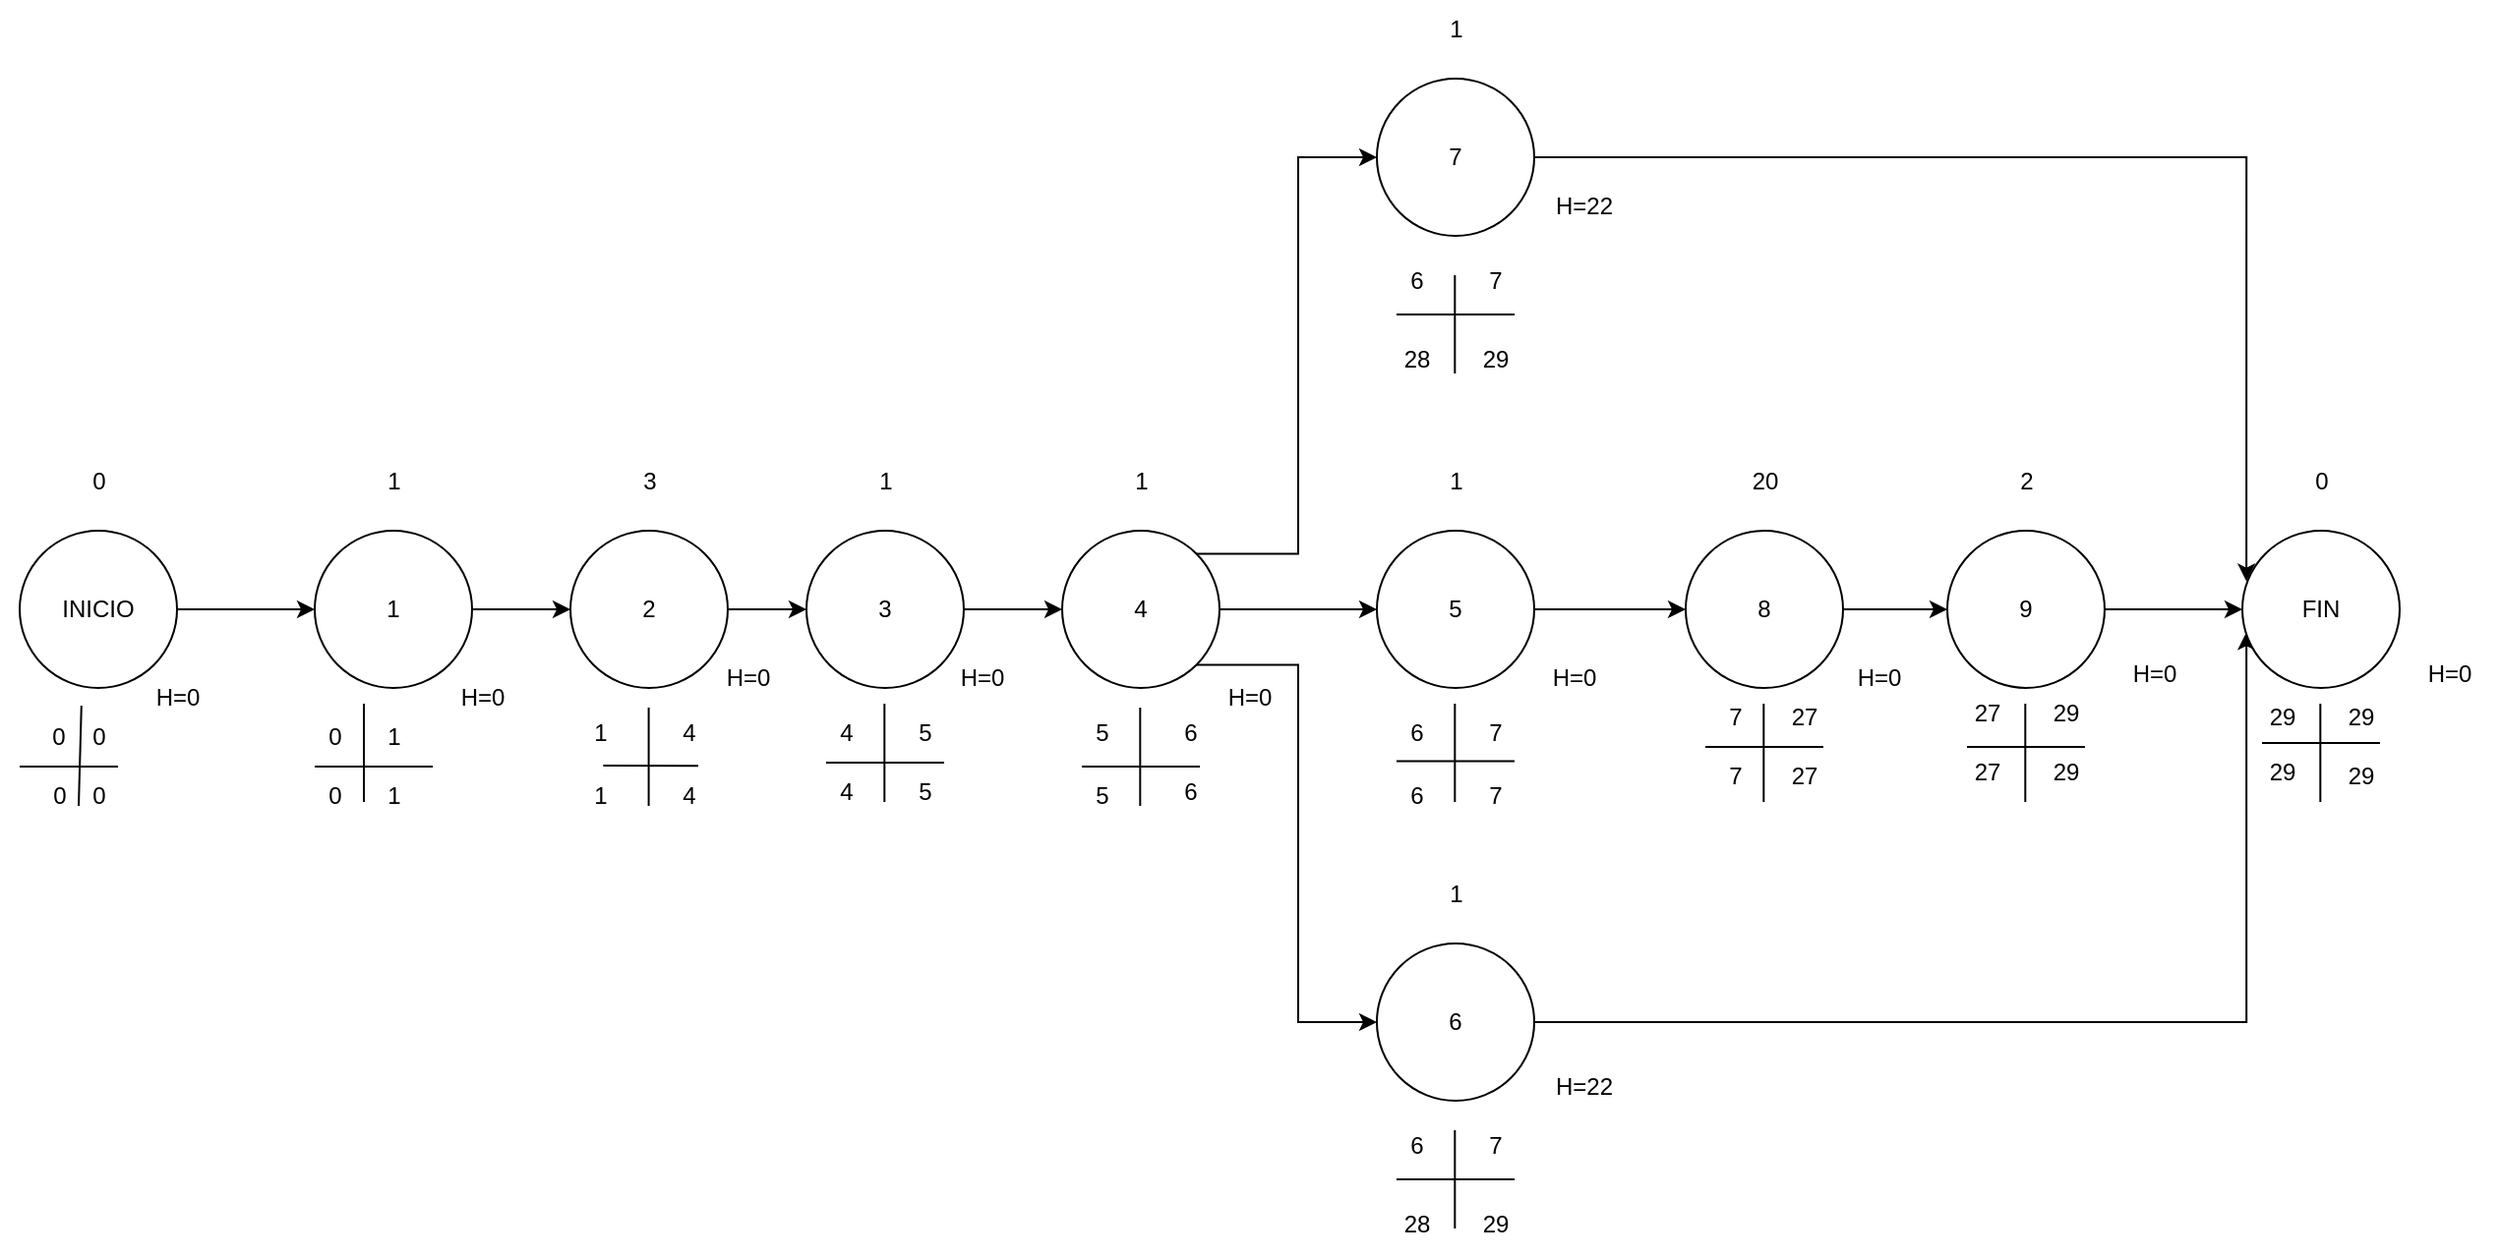 <mxfile version="21.2.1" type="device">
  <diagram name="Página-1" id="-arWTLmtHFH0gpfq8qig">
    <mxGraphModel dx="1691" dy="516" grid="1" gridSize="10" guides="1" tooltips="1" connect="1" arrows="1" fold="1" page="1" pageScale="1" pageWidth="827" pageHeight="1169" math="0" shadow="0">
      <root>
        <mxCell id="0" />
        <mxCell id="1" parent="0" />
        <mxCell id="iDKNDcv8hJbLNrwNT0TB-20" style="edgeStyle=orthogonalEdgeStyle;rounded=0;orthogonalLoop=1;jettySize=auto;html=1;exitX=1;exitY=0.5;exitDx=0;exitDy=0;entryX=0;entryY=0.5;entryDx=0;entryDy=0;" parent="1" source="iDKNDcv8hJbLNrwNT0TB-1" target="iDKNDcv8hJbLNrwNT0TB-6" edge="1">
          <mxGeometry relative="1" as="geometry" />
        </mxCell>
        <mxCell id="iDKNDcv8hJbLNrwNT0TB-1" value="2" style="ellipse;whiteSpace=wrap;html=1;aspect=fixed;" parent="1" vertex="1">
          <mxGeometry x="180" y="280" width="80" height="80" as="geometry" />
        </mxCell>
        <mxCell id="iDKNDcv8hJbLNrwNT0TB-22" style="edgeStyle=orthogonalEdgeStyle;rounded=0;orthogonalLoop=1;jettySize=auto;html=1;exitX=1;exitY=0.5;exitDx=0;exitDy=0;entryX=0;entryY=0.5;entryDx=0;entryDy=0;" parent="1" source="iDKNDcv8hJbLNrwNT0TB-2" target="iDKNDcv8hJbLNrwNT0TB-4" edge="1">
          <mxGeometry relative="1" as="geometry" />
        </mxCell>
        <mxCell id="iDKNDcv8hJbLNrwNT0TB-23" style="edgeStyle=orthogonalEdgeStyle;rounded=0;orthogonalLoop=1;jettySize=auto;html=1;exitX=1;exitY=0;exitDx=0;exitDy=0;entryX=0;entryY=0.5;entryDx=0;entryDy=0;" parent="1" source="iDKNDcv8hJbLNrwNT0TB-2" target="iDKNDcv8hJbLNrwNT0TB-11" edge="1">
          <mxGeometry relative="1" as="geometry" />
        </mxCell>
        <mxCell id="iDKNDcv8hJbLNrwNT0TB-24" style="edgeStyle=orthogonalEdgeStyle;rounded=0;orthogonalLoop=1;jettySize=auto;html=1;exitX=1;exitY=1;exitDx=0;exitDy=0;entryX=0;entryY=0.5;entryDx=0;entryDy=0;" parent="1" source="iDKNDcv8hJbLNrwNT0TB-2" target="iDKNDcv8hJbLNrwNT0TB-3" edge="1">
          <mxGeometry relative="1" as="geometry" />
        </mxCell>
        <mxCell id="iDKNDcv8hJbLNrwNT0TB-2" value="4" style="ellipse;whiteSpace=wrap;html=1;aspect=fixed;" parent="1" vertex="1">
          <mxGeometry x="430" y="280" width="80" height="80" as="geometry" />
        </mxCell>
        <mxCell id="iDKNDcv8hJbLNrwNT0TB-97" style="edgeStyle=orthogonalEdgeStyle;rounded=0;orthogonalLoop=1;jettySize=auto;html=1;entryX=0.026;entryY=0.646;entryDx=0;entryDy=0;entryPerimeter=0;" parent="1" source="iDKNDcv8hJbLNrwNT0TB-3" target="iDKNDcv8hJbLNrwNT0TB-8" edge="1">
          <mxGeometry relative="1" as="geometry" />
        </mxCell>
        <mxCell id="iDKNDcv8hJbLNrwNT0TB-3" value="6" style="ellipse;whiteSpace=wrap;html=1;aspect=fixed;" parent="1" vertex="1">
          <mxGeometry x="590" y="490" width="80" height="80" as="geometry" />
        </mxCell>
        <mxCell id="iDKNDcv8hJbLNrwNT0TB-25" style="edgeStyle=orthogonalEdgeStyle;rounded=0;orthogonalLoop=1;jettySize=auto;html=1;exitX=1;exitY=0.5;exitDx=0;exitDy=0;entryX=0;entryY=0.5;entryDx=0;entryDy=0;" parent="1" source="iDKNDcv8hJbLNrwNT0TB-4" target="iDKNDcv8hJbLNrwNT0TB-9" edge="1">
          <mxGeometry relative="1" as="geometry" />
        </mxCell>
        <mxCell id="iDKNDcv8hJbLNrwNT0TB-4" value="5" style="ellipse;whiteSpace=wrap;html=1;aspect=fixed;" parent="1" vertex="1">
          <mxGeometry x="590" y="280" width="80" height="80" as="geometry" />
        </mxCell>
        <mxCell id="iDKNDcv8hJbLNrwNT0TB-18" style="edgeStyle=orthogonalEdgeStyle;rounded=0;orthogonalLoop=1;jettySize=auto;html=1;exitX=1;exitY=0.5;exitDx=0;exitDy=0;entryX=0;entryY=0.5;entryDx=0;entryDy=0;" parent="1" source="iDKNDcv8hJbLNrwNT0TB-5" target="iDKNDcv8hJbLNrwNT0TB-7" edge="1">
          <mxGeometry relative="1" as="geometry" />
        </mxCell>
        <mxCell id="iDKNDcv8hJbLNrwNT0TB-5" value="INICIO" style="ellipse;whiteSpace=wrap;html=1;aspect=fixed;" parent="1" vertex="1">
          <mxGeometry x="-100" y="280" width="80" height="80" as="geometry" />
        </mxCell>
        <mxCell id="iDKNDcv8hJbLNrwNT0TB-21" style="edgeStyle=orthogonalEdgeStyle;rounded=0;orthogonalLoop=1;jettySize=auto;html=1;exitX=1;exitY=0.5;exitDx=0;exitDy=0;entryX=0;entryY=0.5;entryDx=0;entryDy=0;" parent="1" source="iDKNDcv8hJbLNrwNT0TB-6" target="iDKNDcv8hJbLNrwNT0TB-2" edge="1">
          <mxGeometry relative="1" as="geometry" />
        </mxCell>
        <mxCell id="iDKNDcv8hJbLNrwNT0TB-6" value="3" style="ellipse;whiteSpace=wrap;html=1;aspect=fixed;" parent="1" vertex="1">
          <mxGeometry x="300" y="280" width="80" height="80" as="geometry" />
        </mxCell>
        <mxCell id="iDKNDcv8hJbLNrwNT0TB-19" style="edgeStyle=orthogonalEdgeStyle;rounded=0;orthogonalLoop=1;jettySize=auto;html=1;exitX=1;exitY=0.5;exitDx=0;exitDy=0;entryX=0;entryY=0.5;entryDx=0;entryDy=0;" parent="1" source="iDKNDcv8hJbLNrwNT0TB-7" target="iDKNDcv8hJbLNrwNT0TB-1" edge="1">
          <mxGeometry relative="1" as="geometry" />
        </mxCell>
        <mxCell id="iDKNDcv8hJbLNrwNT0TB-7" value="1" style="ellipse;whiteSpace=wrap;html=1;aspect=fixed;" parent="1" vertex="1">
          <mxGeometry x="50" y="280" width="80" height="80" as="geometry" />
        </mxCell>
        <mxCell id="iDKNDcv8hJbLNrwNT0TB-8" value="FIN" style="ellipse;whiteSpace=wrap;html=1;aspect=fixed;" parent="1" vertex="1">
          <mxGeometry x="1030" y="280" width="80" height="80" as="geometry" />
        </mxCell>
        <mxCell id="iDKNDcv8hJbLNrwNT0TB-26" style="edgeStyle=orthogonalEdgeStyle;rounded=0;orthogonalLoop=1;jettySize=auto;html=1;exitX=1;exitY=0.5;exitDx=0;exitDy=0;entryX=0;entryY=0.5;entryDx=0;entryDy=0;" parent="1" source="iDKNDcv8hJbLNrwNT0TB-9" target="iDKNDcv8hJbLNrwNT0TB-10" edge="1">
          <mxGeometry relative="1" as="geometry" />
        </mxCell>
        <mxCell id="iDKNDcv8hJbLNrwNT0TB-9" value="8" style="ellipse;whiteSpace=wrap;html=1;aspect=fixed;" parent="1" vertex="1">
          <mxGeometry x="747" y="280" width="80" height="80" as="geometry" />
        </mxCell>
        <mxCell id="iDKNDcv8hJbLNrwNT0TB-27" style="edgeStyle=orthogonalEdgeStyle;rounded=0;orthogonalLoop=1;jettySize=auto;html=1;exitX=1;exitY=0.5;exitDx=0;exitDy=0;entryX=0;entryY=0.5;entryDx=0;entryDy=0;" parent="1" source="iDKNDcv8hJbLNrwNT0TB-10" target="iDKNDcv8hJbLNrwNT0TB-8" edge="1">
          <mxGeometry relative="1" as="geometry" />
        </mxCell>
        <mxCell id="iDKNDcv8hJbLNrwNT0TB-10" value="9" style="ellipse;whiteSpace=wrap;html=1;aspect=fixed;" parent="1" vertex="1">
          <mxGeometry x="880" y="280" width="80" height="80" as="geometry" />
        </mxCell>
        <mxCell id="iDKNDcv8hJbLNrwNT0TB-98" style="edgeStyle=orthogonalEdgeStyle;rounded=0;orthogonalLoop=1;jettySize=auto;html=1;entryX=0.026;entryY=0.322;entryDx=0;entryDy=0;entryPerimeter=0;" parent="1" source="iDKNDcv8hJbLNrwNT0TB-11" target="iDKNDcv8hJbLNrwNT0TB-8" edge="1">
          <mxGeometry relative="1" as="geometry" />
        </mxCell>
        <mxCell id="iDKNDcv8hJbLNrwNT0TB-11" value="7" style="ellipse;whiteSpace=wrap;html=1;aspect=fixed;" parent="1" vertex="1">
          <mxGeometry x="590" y="50" width="80" height="80" as="geometry" />
        </mxCell>
        <mxCell id="iDKNDcv8hJbLNrwNT0TB-28" value="0" style="text;html=1;strokeColor=none;fillColor=none;align=center;verticalAlign=middle;whiteSpace=wrap;rounded=0;" parent="1" vertex="1">
          <mxGeometry x="-110" y="370" width="60" height="30" as="geometry" />
        </mxCell>
        <mxCell id="iDKNDcv8hJbLNrwNT0TB-29" value="1" style="text;html=1;align=center;verticalAlign=middle;resizable=0;points=[];autosize=1;strokeColor=none;fillColor=none;" parent="1" vertex="1">
          <mxGeometry x="75" y="370" width="30" height="30" as="geometry" />
        </mxCell>
        <mxCell id="iDKNDcv8hJbLNrwNT0TB-30" value="3" style="text;html=1;align=center;verticalAlign=middle;resizable=0;points=[];autosize=1;strokeColor=none;fillColor=none;" parent="1" vertex="1">
          <mxGeometry x="205" y="240" width="30" height="30" as="geometry" />
        </mxCell>
        <mxCell id="iDKNDcv8hJbLNrwNT0TB-31" value="1" style="text;html=1;align=center;verticalAlign=middle;resizable=0;points=[];autosize=1;strokeColor=none;fillColor=none;" parent="1" vertex="1">
          <mxGeometry x="325" y="240" width="30" height="30" as="geometry" />
        </mxCell>
        <mxCell id="iDKNDcv8hJbLNrwNT0TB-32" value="1" style="text;html=1;align=center;verticalAlign=middle;resizable=0;points=[];autosize=1;strokeColor=none;fillColor=none;" parent="1" vertex="1">
          <mxGeometry x="455" y="240" width="30" height="30" as="geometry" />
        </mxCell>
        <mxCell id="iDKNDcv8hJbLNrwNT0TB-33" value="1" style="text;html=1;align=center;verticalAlign=middle;resizable=0;points=[];autosize=1;strokeColor=none;fillColor=none;" parent="1" vertex="1">
          <mxGeometry x="615" y="10" width="30" height="30" as="geometry" />
        </mxCell>
        <mxCell id="iDKNDcv8hJbLNrwNT0TB-34" value="1" style="text;html=1;align=center;verticalAlign=middle;resizable=0;points=[];autosize=1;strokeColor=none;fillColor=none;" parent="1" vertex="1">
          <mxGeometry x="615" y="240" width="30" height="30" as="geometry" />
        </mxCell>
        <mxCell id="iDKNDcv8hJbLNrwNT0TB-35" value="1" style="text;html=1;align=center;verticalAlign=middle;resizable=0;points=[];autosize=1;strokeColor=none;fillColor=none;" parent="1" vertex="1">
          <mxGeometry x="615" y="450" width="30" height="30" as="geometry" />
        </mxCell>
        <mxCell id="iDKNDcv8hJbLNrwNT0TB-36" value="20" style="text;html=1;align=center;verticalAlign=middle;resizable=0;points=[];autosize=1;strokeColor=none;fillColor=none;" parent="1" vertex="1">
          <mxGeometry x="767" y="240" width="40" height="30" as="geometry" />
        </mxCell>
        <mxCell id="iDKNDcv8hJbLNrwNT0TB-37" value="2" style="text;html=1;align=center;verticalAlign=middle;resizable=0;points=[];autosize=1;strokeColor=none;fillColor=none;" parent="1" vertex="1">
          <mxGeometry x="905" y="240" width="30" height="30" as="geometry" />
        </mxCell>
        <mxCell id="iDKNDcv8hJbLNrwNT0TB-38" value="0" style="text;html=1;align=center;verticalAlign=middle;resizable=0;points=[];autosize=1;strokeColor=none;fillColor=none;" parent="1" vertex="1">
          <mxGeometry x="1055" y="240" width="30" height="30" as="geometry" />
        </mxCell>
        <mxCell id="iDKNDcv8hJbLNrwNT0TB-39" value="" style="endArrow=none;html=1;rounded=0;entryX=0.69;entryY=-0.033;entryDx=0;entryDy=0;entryPerimeter=0;" parent="1" target="iDKNDcv8hJbLNrwNT0TB-28" edge="1">
          <mxGeometry width="50" height="50" relative="1" as="geometry">
            <mxPoint x="-70" y="420" as="sourcePoint" />
            <mxPoint x="-20" y="370" as="targetPoint" />
          </mxGeometry>
        </mxCell>
        <mxCell id="iDKNDcv8hJbLNrwNT0TB-40" value="" style="endArrow=none;html=1;rounded=0;" parent="1" edge="1">
          <mxGeometry width="50" height="50" relative="1" as="geometry">
            <mxPoint x="-100" y="400" as="sourcePoint" />
            <mxPoint x="-50" y="400" as="targetPoint" />
          </mxGeometry>
        </mxCell>
        <mxCell id="iDKNDcv8hJbLNrwNT0TB-41" value="0" style="text;html=1;align=center;verticalAlign=middle;resizable=0;points=[];autosize=1;strokeColor=none;fillColor=none;" parent="1" vertex="1">
          <mxGeometry x="-75" y="370" width="30" height="30" as="geometry" />
        </mxCell>
        <mxCell id="iDKNDcv8hJbLNrwNT0TB-42" value="0" style="text;html=1;align=center;verticalAlign=middle;resizable=0;points=[];autosize=1;strokeColor=none;fillColor=none;" parent="1" vertex="1">
          <mxGeometry x="-95" y="400" width="30" height="30" as="geometry" />
        </mxCell>
        <mxCell id="iDKNDcv8hJbLNrwNT0TB-43" value="0" style="text;html=1;align=center;verticalAlign=middle;resizable=0;points=[];autosize=1;strokeColor=none;fillColor=none;" parent="1" vertex="1">
          <mxGeometry x="-75" y="400" width="30" height="30" as="geometry" />
        </mxCell>
        <mxCell id="iDKNDcv8hJbLNrwNT0TB-44" value="" style="endArrow=none;html=1;rounded=0;" parent="1" edge="1">
          <mxGeometry width="50" height="50" relative="1" as="geometry">
            <mxPoint x="75" y="418" as="sourcePoint" />
            <mxPoint x="75" y="368" as="targetPoint" />
          </mxGeometry>
        </mxCell>
        <mxCell id="iDKNDcv8hJbLNrwNT0TB-45" value="" style="endArrow=none;html=1;rounded=0;" parent="1" edge="1">
          <mxGeometry width="50" height="50" relative="1" as="geometry">
            <mxPoint x="50" y="400" as="sourcePoint" />
            <mxPoint x="110" y="400" as="targetPoint" />
          </mxGeometry>
        </mxCell>
        <mxCell id="iDKNDcv8hJbLNrwNT0TB-46" value="0" style="text;html=1;align=center;verticalAlign=middle;resizable=0;points=[];autosize=1;strokeColor=none;fillColor=none;" parent="1" vertex="1">
          <mxGeometry x="45" y="370" width="30" height="30" as="geometry" />
        </mxCell>
        <mxCell id="iDKNDcv8hJbLNrwNT0TB-47" value="" style="endArrow=none;html=1;rounded=0;exitX=0.556;exitY=1.05;exitDx=0;exitDy=0;exitPerimeter=0;" parent="1" source="iDKNDcv8hJbLNrwNT0TB-49" edge="1">
          <mxGeometry width="50" height="50" relative="1" as="geometry">
            <mxPoint x="185" y="399.6" as="sourcePoint" />
            <mxPoint x="245" y="399.6" as="targetPoint" />
          </mxGeometry>
        </mxCell>
        <mxCell id="iDKNDcv8hJbLNrwNT0TB-48" value="" style="endArrow=none;html=1;rounded=0;" parent="1" edge="1">
          <mxGeometry width="50" height="50" relative="1" as="geometry">
            <mxPoint x="219.8" y="420" as="sourcePoint" />
            <mxPoint x="219.8" y="370" as="targetPoint" />
          </mxGeometry>
        </mxCell>
        <mxCell id="iDKNDcv8hJbLNrwNT0TB-49" value="1" style="text;html=1;align=center;verticalAlign=middle;resizable=0;points=[];autosize=1;strokeColor=none;fillColor=none;" parent="1" vertex="1">
          <mxGeometry x="180" y="368" width="30" height="30" as="geometry" />
        </mxCell>
        <mxCell id="iDKNDcv8hJbLNrwNT0TB-50" value="4" style="text;html=1;align=center;verticalAlign=middle;resizable=0;points=[];autosize=1;strokeColor=none;fillColor=none;" parent="1" vertex="1">
          <mxGeometry x="225" y="368" width="30" height="30" as="geometry" />
        </mxCell>
        <mxCell id="iDKNDcv8hJbLNrwNT0TB-51" value="" style="endArrow=none;html=1;rounded=0;" parent="1" edge="1">
          <mxGeometry width="50" height="50" relative="1" as="geometry">
            <mxPoint x="339.66" y="418" as="sourcePoint" />
            <mxPoint x="339.66" y="368" as="targetPoint" />
          </mxGeometry>
        </mxCell>
        <mxCell id="iDKNDcv8hJbLNrwNT0TB-52" value="" style="endArrow=none;html=1;rounded=0;" parent="1" edge="1">
          <mxGeometry width="50" height="50" relative="1" as="geometry">
            <mxPoint x="310" y="398" as="sourcePoint" />
            <mxPoint x="370" y="398" as="targetPoint" />
          </mxGeometry>
        </mxCell>
        <mxCell id="iDKNDcv8hJbLNrwNT0TB-53" value="4" style="text;html=1;align=center;verticalAlign=middle;resizable=0;points=[];autosize=1;strokeColor=none;fillColor=none;" parent="1" vertex="1">
          <mxGeometry x="305" y="368" width="30" height="30" as="geometry" />
        </mxCell>
        <mxCell id="iDKNDcv8hJbLNrwNT0TB-54" value="5" style="text;html=1;align=center;verticalAlign=middle;resizable=0;points=[];autosize=1;strokeColor=none;fillColor=none;" parent="1" vertex="1">
          <mxGeometry x="345" y="368" width="30" height="30" as="geometry" />
        </mxCell>
        <mxCell id="iDKNDcv8hJbLNrwNT0TB-55" value="" style="endArrow=none;html=1;rounded=0;" parent="1" edge="1">
          <mxGeometry width="50" height="50" relative="1" as="geometry">
            <mxPoint x="440" y="400" as="sourcePoint" />
            <mxPoint x="500" y="400" as="targetPoint" />
          </mxGeometry>
        </mxCell>
        <mxCell id="iDKNDcv8hJbLNrwNT0TB-57" value="" style="endArrow=none;html=1;rounded=0;" parent="1" edge="1">
          <mxGeometry width="50" height="50" relative="1" as="geometry">
            <mxPoint x="469.66" y="420" as="sourcePoint" />
            <mxPoint x="469.66" y="370" as="targetPoint" />
          </mxGeometry>
        </mxCell>
        <mxCell id="iDKNDcv8hJbLNrwNT0TB-58" value="5" style="text;html=1;align=center;verticalAlign=middle;resizable=0;points=[];autosize=1;strokeColor=none;fillColor=none;" parent="1" vertex="1">
          <mxGeometry x="435" y="368" width="30" height="30" as="geometry" />
        </mxCell>
        <mxCell id="iDKNDcv8hJbLNrwNT0TB-59" value="6" style="text;html=1;align=center;verticalAlign=middle;resizable=0;points=[];autosize=1;strokeColor=none;fillColor=none;" parent="1" vertex="1">
          <mxGeometry x="480" y="368" width="30" height="30" as="geometry" />
        </mxCell>
        <mxCell id="iDKNDcv8hJbLNrwNT0TB-60" value="" style="endArrow=none;html=1;rounded=0;" parent="1" edge="1">
          <mxGeometry width="50" height="50" relative="1" as="geometry">
            <mxPoint x="629.66" y="418" as="sourcePoint" />
            <mxPoint x="629.66" y="368" as="targetPoint" />
          </mxGeometry>
        </mxCell>
        <mxCell id="iDKNDcv8hJbLNrwNT0TB-61" value="" style="endArrow=none;html=1;rounded=0;" parent="1" edge="1">
          <mxGeometry width="50" height="50" relative="1" as="geometry">
            <mxPoint x="629.66" y="635" as="sourcePoint" />
            <mxPoint x="629.66" y="585" as="targetPoint" />
          </mxGeometry>
        </mxCell>
        <mxCell id="iDKNDcv8hJbLNrwNT0TB-62" value="" style="endArrow=none;html=1;rounded=0;" parent="1" edge="1">
          <mxGeometry width="50" height="50" relative="1" as="geometry">
            <mxPoint x="629.66" y="200" as="sourcePoint" />
            <mxPoint x="629.66" y="150" as="targetPoint" />
          </mxGeometry>
        </mxCell>
        <mxCell id="iDKNDcv8hJbLNrwNT0TB-63" value="" style="endArrow=none;html=1;rounded=0;" parent="1" edge="1">
          <mxGeometry width="50" height="50" relative="1" as="geometry">
            <mxPoint x="600" y="397.31" as="sourcePoint" />
            <mxPoint x="660" y="397.31" as="targetPoint" />
          </mxGeometry>
        </mxCell>
        <mxCell id="iDKNDcv8hJbLNrwNT0TB-64" value="" style="endArrow=none;html=1;rounded=0;" parent="1" edge="1">
          <mxGeometry width="50" height="50" relative="1" as="geometry">
            <mxPoint x="600" y="610" as="sourcePoint" />
            <mxPoint x="660" y="610" as="targetPoint" />
          </mxGeometry>
        </mxCell>
        <mxCell id="iDKNDcv8hJbLNrwNT0TB-65" value="" style="endArrow=none;html=1;rounded=0;" parent="1" edge="1">
          <mxGeometry width="50" height="50" relative="1" as="geometry">
            <mxPoint x="600" y="170" as="sourcePoint" />
            <mxPoint x="660" y="170" as="targetPoint" />
          </mxGeometry>
        </mxCell>
        <mxCell id="iDKNDcv8hJbLNrwNT0TB-66" value="6" style="text;html=1;align=center;verticalAlign=middle;resizable=0;points=[];autosize=1;strokeColor=none;fillColor=none;" parent="1" vertex="1">
          <mxGeometry x="595" y="138" width="30" height="30" as="geometry" />
        </mxCell>
        <mxCell id="iDKNDcv8hJbLNrwNT0TB-67" value="7" style="text;html=1;align=center;verticalAlign=middle;resizable=0;points=[];autosize=1;strokeColor=none;fillColor=none;" parent="1" vertex="1">
          <mxGeometry x="635" y="138" width="30" height="30" as="geometry" />
        </mxCell>
        <mxCell id="iDKNDcv8hJbLNrwNT0TB-68" value="6" style="text;html=1;align=center;verticalAlign=middle;resizable=0;points=[];autosize=1;strokeColor=none;fillColor=none;" parent="1" vertex="1">
          <mxGeometry x="595" y="368" width="30" height="30" as="geometry" />
        </mxCell>
        <mxCell id="iDKNDcv8hJbLNrwNT0TB-69" value="7" style="text;html=1;align=center;verticalAlign=middle;resizable=0;points=[];autosize=1;strokeColor=none;fillColor=none;" parent="1" vertex="1">
          <mxGeometry x="635" y="368" width="30" height="30" as="geometry" />
        </mxCell>
        <mxCell id="iDKNDcv8hJbLNrwNT0TB-70" value="6" style="text;html=1;align=center;verticalAlign=middle;resizable=0;points=[];autosize=1;strokeColor=none;fillColor=none;" parent="1" vertex="1">
          <mxGeometry x="595" y="578" width="30" height="30" as="geometry" />
        </mxCell>
        <mxCell id="iDKNDcv8hJbLNrwNT0TB-71" value="7" style="text;html=1;align=center;verticalAlign=middle;resizable=0;points=[];autosize=1;strokeColor=none;fillColor=none;" parent="1" vertex="1">
          <mxGeometry x="635" y="578" width="30" height="30" as="geometry" />
        </mxCell>
        <mxCell id="iDKNDcv8hJbLNrwNT0TB-72" value="" style="endArrow=none;html=1;rounded=0;" parent="1" edge="1">
          <mxGeometry width="50" height="50" relative="1" as="geometry">
            <mxPoint x="757" y="390" as="sourcePoint" />
            <mxPoint x="817" y="390" as="targetPoint" />
          </mxGeometry>
        </mxCell>
        <mxCell id="iDKNDcv8hJbLNrwNT0TB-73" value="" style="endArrow=none;html=1;rounded=0;" parent="1" edge="1">
          <mxGeometry width="50" height="50" relative="1" as="geometry">
            <mxPoint x="786.66" y="418" as="sourcePoint" />
            <mxPoint x="786.66" y="368" as="targetPoint" />
          </mxGeometry>
        </mxCell>
        <mxCell id="iDKNDcv8hJbLNrwNT0TB-74" value="7" style="text;html=1;align=center;verticalAlign=middle;resizable=0;points=[];autosize=1;strokeColor=none;fillColor=none;" parent="1" vertex="1">
          <mxGeometry x="757" y="360" width="30" height="30" as="geometry" />
        </mxCell>
        <mxCell id="iDKNDcv8hJbLNrwNT0TB-75" value="27" style="text;html=1;align=center;verticalAlign=middle;resizable=0;points=[];autosize=1;strokeColor=none;fillColor=none;" parent="1" vertex="1">
          <mxGeometry x="787" y="360" width="40" height="30" as="geometry" />
        </mxCell>
        <mxCell id="iDKNDcv8hJbLNrwNT0TB-76" value="" style="endArrow=none;html=1;rounded=0;" parent="1" edge="1">
          <mxGeometry width="50" height="50" relative="1" as="geometry">
            <mxPoint x="919.66" y="418" as="sourcePoint" />
            <mxPoint x="919.66" y="368" as="targetPoint" />
          </mxGeometry>
        </mxCell>
        <mxCell id="iDKNDcv8hJbLNrwNT0TB-77" value="" style="endArrow=none;html=1;rounded=0;" parent="1" edge="1">
          <mxGeometry width="50" height="50" relative="1" as="geometry">
            <mxPoint x="890" y="390" as="sourcePoint" />
            <mxPoint x="950" y="390" as="targetPoint" />
          </mxGeometry>
        </mxCell>
        <mxCell id="iDKNDcv8hJbLNrwNT0TB-78" value="27" style="text;html=1;align=center;verticalAlign=middle;resizable=0;points=[];autosize=1;strokeColor=none;fillColor=none;" parent="1" vertex="1">
          <mxGeometry x="880" y="358" width="40" height="30" as="geometry" />
        </mxCell>
        <mxCell id="iDKNDcv8hJbLNrwNT0TB-79" value="29" style="text;html=1;align=center;verticalAlign=middle;resizable=0;points=[];autosize=1;strokeColor=none;fillColor=none;" parent="1" vertex="1">
          <mxGeometry x="920" y="358" width="40" height="30" as="geometry" />
        </mxCell>
        <mxCell id="iDKNDcv8hJbLNrwNT0TB-80" value="" style="endArrow=none;html=1;rounded=0;" parent="1" edge="1">
          <mxGeometry width="50" height="50" relative="1" as="geometry">
            <mxPoint x="1040" y="388" as="sourcePoint" />
            <mxPoint x="1100" y="388" as="targetPoint" />
          </mxGeometry>
        </mxCell>
        <mxCell id="iDKNDcv8hJbLNrwNT0TB-81" value="" style="endArrow=none;html=1;rounded=0;" parent="1" edge="1">
          <mxGeometry width="50" height="50" relative="1" as="geometry">
            <mxPoint x="1069.66" y="418" as="sourcePoint" />
            <mxPoint x="1069.66" y="368" as="targetPoint" />
          </mxGeometry>
        </mxCell>
        <mxCell id="iDKNDcv8hJbLNrwNT0TB-82" value="29" style="text;html=1;align=center;verticalAlign=middle;resizable=0;points=[];autosize=1;strokeColor=none;fillColor=none;" parent="1" vertex="1">
          <mxGeometry x="1030" y="360" width="40" height="30" as="geometry" />
        </mxCell>
        <mxCell id="iDKNDcv8hJbLNrwNT0TB-83" value="29" style="text;html=1;align=center;verticalAlign=middle;resizable=0;points=[];autosize=1;strokeColor=none;fillColor=none;" parent="1" vertex="1">
          <mxGeometry x="1070" y="360" width="40" height="30" as="geometry" />
        </mxCell>
        <mxCell id="iDKNDcv8hJbLNrwNT0TB-84" value="29" style="text;html=1;align=center;verticalAlign=middle;resizable=0;points=[];autosize=1;strokeColor=none;fillColor=none;" parent="1" vertex="1">
          <mxGeometry x="1070" y="390" width="40" height="30" as="geometry" />
        </mxCell>
        <mxCell id="iDKNDcv8hJbLNrwNT0TB-85" value="29" style="text;html=1;align=center;verticalAlign=middle;resizable=0;points=[];autosize=1;strokeColor=none;fillColor=none;" parent="1" vertex="1">
          <mxGeometry x="1030" y="388" width="40" height="30" as="geometry" />
        </mxCell>
        <mxCell id="iDKNDcv8hJbLNrwNT0TB-86" value="1" style="text;html=1;align=center;verticalAlign=middle;resizable=0;points=[];autosize=1;strokeColor=none;fillColor=none;" parent="1" vertex="1">
          <mxGeometry x="75" y="240" width="30" height="30" as="geometry" />
        </mxCell>
        <mxCell id="iDKNDcv8hJbLNrwNT0TB-87" value="29" style="text;html=1;align=center;verticalAlign=middle;resizable=0;points=[];autosize=1;strokeColor=none;fillColor=none;" parent="1" vertex="1">
          <mxGeometry x="920" y="388" width="40" height="30" as="geometry" />
        </mxCell>
        <mxCell id="iDKNDcv8hJbLNrwNT0TB-88" value="27" style="text;html=1;align=center;verticalAlign=middle;resizable=0;points=[];autosize=1;strokeColor=none;fillColor=none;" parent="1" vertex="1">
          <mxGeometry x="880" y="388" width="40" height="30" as="geometry" />
        </mxCell>
        <mxCell id="iDKNDcv8hJbLNrwNT0TB-89" value="27" style="text;html=1;align=center;verticalAlign=middle;resizable=0;points=[];autosize=1;strokeColor=none;fillColor=none;" parent="1" vertex="1">
          <mxGeometry x="787" y="390" width="40" height="30" as="geometry" />
        </mxCell>
        <mxCell id="iDKNDcv8hJbLNrwNT0TB-90" value="7" style="text;html=1;align=center;verticalAlign=middle;resizable=0;points=[];autosize=1;strokeColor=none;fillColor=none;" parent="1" vertex="1">
          <mxGeometry x="757" y="390" width="30" height="30" as="geometry" />
        </mxCell>
        <mxCell id="iDKNDcv8hJbLNrwNT0TB-91" value="29" style="text;html=1;align=center;verticalAlign=middle;resizable=0;points=[];autosize=1;strokeColor=none;fillColor=none;" parent="1" vertex="1">
          <mxGeometry x="630" y="178" width="40" height="30" as="geometry" />
        </mxCell>
        <mxCell id="iDKNDcv8hJbLNrwNT0TB-92" value="7" style="text;html=1;align=center;verticalAlign=middle;resizable=0;points=[];autosize=1;strokeColor=none;fillColor=none;" parent="1" vertex="1">
          <mxGeometry x="635" y="400" width="30" height="30" as="geometry" />
        </mxCell>
        <mxCell id="iDKNDcv8hJbLNrwNT0TB-93" value="29" style="text;html=1;align=center;verticalAlign=middle;resizable=0;points=[];autosize=1;strokeColor=none;fillColor=none;" parent="1" vertex="1">
          <mxGeometry x="630" y="618" width="40" height="30" as="geometry" />
        </mxCell>
        <mxCell id="iDKNDcv8hJbLNrwNT0TB-94" value="28" style="text;html=1;align=center;verticalAlign=middle;resizable=0;points=[];autosize=1;strokeColor=none;fillColor=none;" parent="1" vertex="1">
          <mxGeometry x="590" y="618" width="40" height="30" as="geometry" />
        </mxCell>
        <mxCell id="iDKNDcv8hJbLNrwNT0TB-95" value="6" style="text;html=1;align=center;verticalAlign=middle;resizable=0;points=[];autosize=1;strokeColor=none;fillColor=none;" parent="1" vertex="1">
          <mxGeometry x="595" y="400" width="30" height="30" as="geometry" />
        </mxCell>
        <mxCell id="iDKNDcv8hJbLNrwNT0TB-96" value="28" style="text;html=1;align=center;verticalAlign=middle;resizable=0;points=[];autosize=1;strokeColor=none;fillColor=none;" parent="1" vertex="1">
          <mxGeometry x="590" y="178" width="40" height="30" as="geometry" />
        </mxCell>
        <mxCell id="iDKNDcv8hJbLNrwNT0TB-99" value="6" style="text;html=1;align=center;verticalAlign=middle;resizable=0;points=[];autosize=1;strokeColor=none;fillColor=none;" parent="1" vertex="1">
          <mxGeometry x="480" y="398" width="30" height="30" as="geometry" />
        </mxCell>
        <mxCell id="iDKNDcv8hJbLNrwNT0TB-100" value="5" style="text;html=1;align=center;verticalAlign=middle;resizable=0;points=[];autosize=1;strokeColor=none;fillColor=none;" parent="1" vertex="1">
          <mxGeometry x="435" y="400" width="30" height="30" as="geometry" />
        </mxCell>
        <mxCell id="iDKNDcv8hJbLNrwNT0TB-101" value="5" style="text;html=1;align=center;verticalAlign=middle;resizable=0;points=[];autosize=1;strokeColor=none;fillColor=none;" parent="1" vertex="1">
          <mxGeometry x="345" y="398" width="30" height="30" as="geometry" />
        </mxCell>
        <mxCell id="iDKNDcv8hJbLNrwNT0TB-102" value="4" style="text;html=1;align=center;verticalAlign=middle;resizable=0;points=[];autosize=1;strokeColor=none;fillColor=none;" parent="1" vertex="1">
          <mxGeometry x="305" y="398" width="30" height="30" as="geometry" />
        </mxCell>
        <mxCell id="iDKNDcv8hJbLNrwNT0TB-103" value="4" style="text;html=1;align=center;verticalAlign=middle;resizable=0;points=[];autosize=1;strokeColor=none;fillColor=none;" parent="1" vertex="1">
          <mxGeometry x="225" y="400" width="30" height="30" as="geometry" />
        </mxCell>
        <mxCell id="iDKNDcv8hJbLNrwNT0TB-106" value="1" style="text;html=1;align=center;verticalAlign=middle;resizable=0;points=[];autosize=1;strokeColor=none;fillColor=none;" parent="1" vertex="1">
          <mxGeometry x="180" y="400" width="30" height="30" as="geometry" />
        </mxCell>
        <mxCell id="iDKNDcv8hJbLNrwNT0TB-108" value="1" style="text;html=1;align=center;verticalAlign=middle;resizable=0;points=[];autosize=1;strokeColor=none;fillColor=none;" parent="1" vertex="1">
          <mxGeometry x="75" y="400" width="30" height="30" as="geometry" />
        </mxCell>
        <mxCell id="iDKNDcv8hJbLNrwNT0TB-111" value="0" style="text;html=1;align=center;verticalAlign=middle;resizable=0;points=[];autosize=1;strokeColor=none;fillColor=none;" parent="1" vertex="1">
          <mxGeometry x="45" y="400" width="30" height="30" as="geometry" />
        </mxCell>
        <mxCell id="iDKNDcv8hJbLNrwNT0TB-112" value="0" style="text;html=1;align=center;verticalAlign=middle;resizable=0;points=[];autosize=1;strokeColor=none;fillColor=none;" parent="1" vertex="1">
          <mxGeometry x="-75" y="240" width="30" height="30" as="geometry" />
        </mxCell>
        <mxCell id="iDKNDcv8hJbLNrwNT0TB-113" value="H=0" style="text;html=1;align=center;verticalAlign=middle;resizable=0;points=[];autosize=1;strokeColor=none;fillColor=none;" parent="1" vertex="1">
          <mxGeometry x="-45" y="350" width="50" height="30" as="geometry" />
        </mxCell>
        <mxCell id="iDKNDcv8hJbLNrwNT0TB-114" value="H=0" style="text;html=1;align=center;verticalAlign=middle;resizable=0;points=[];autosize=1;strokeColor=none;fillColor=none;" parent="1" vertex="1">
          <mxGeometry x="110" y="350" width="50" height="30" as="geometry" />
        </mxCell>
        <mxCell id="iDKNDcv8hJbLNrwNT0TB-115" value="H=0" style="text;html=1;align=center;verticalAlign=middle;resizable=0;points=[];autosize=1;strokeColor=none;fillColor=none;" parent="1" vertex="1">
          <mxGeometry x="245" y="340" width="50" height="30" as="geometry" />
        </mxCell>
        <mxCell id="iDKNDcv8hJbLNrwNT0TB-116" value="H=0" style="text;html=1;align=center;verticalAlign=middle;resizable=0;points=[];autosize=1;strokeColor=none;fillColor=none;" parent="1" vertex="1">
          <mxGeometry x="364" y="340" width="50" height="30" as="geometry" />
        </mxCell>
        <mxCell id="iDKNDcv8hJbLNrwNT0TB-117" value="H=0" style="text;html=1;align=center;verticalAlign=middle;resizable=0;points=[];autosize=1;strokeColor=none;fillColor=none;" parent="1" vertex="1">
          <mxGeometry x="500" y="350" width="50" height="30" as="geometry" />
        </mxCell>
        <mxCell id="iDKNDcv8hJbLNrwNT0TB-118" value="H=0" style="text;html=1;align=center;verticalAlign=middle;resizable=0;points=[];autosize=1;strokeColor=none;fillColor=none;" parent="1" vertex="1">
          <mxGeometry x="665" y="340" width="50" height="30" as="geometry" />
        </mxCell>
        <mxCell id="iDKNDcv8hJbLNrwNT0TB-119" value="H=0" style="text;html=1;align=center;verticalAlign=middle;resizable=0;points=[];autosize=1;strokeColor=none;fillColor=none;" parent="1" vertex="1">
          <mxGeometry x="820" y="340" width="50" height="30" as="geometry" />
        </mxCell>
        <mxCell id="iDKNDcv8hJbLNrwNT0TB-120" value="H=0" style="text;html=1;align=center;verticalAlign=middle;resizable=0;points=[];autosize=1;strokeColor=none;fillColor=none;" parent="1" vertex="1">
          <mxGeometry x="960" y="338" width="50" height="30" as="geometry" />
        </mxCell>
        <mxCell id="iDKNDcv8hJbLNrwNT0TB-121" value="H=0" style="text;html=1;align=center;verticalAlign=middle;resizable=0;points=[];autosize=1;strokeColor=none;fillColor=none;" parent="1" vertex="1">
          <mxGeometry x="1110" y="338" width="50" height="30" as="geometry" />
        </mxCell>
        <mxCell id="iDKNDcv8hJbLNrwNT0TB-122" value="H=22" style="text;html=1;align=center;verticalAlign=middle;resizable=0;points=[];autosize=1;strokeColor=none;fillColor=none;" parent="1" vertex="1">
          <mxGeometry x="670" y="548" width="50" height="30" as="geometry" />
        </mxCell>
        <mxCell id="iDKNDcv8hJbLNrwNT0TB-123" value="H=22" style="text;html=1;align=center;verticalAlign=middle;resizable=0;points=[];autosize=1;strokeColor=none;fillColor=none;" parent="1" vertex="1">
          <mxGeometry x="670" y="100" width="50" height="30" as="geometry" />
        </mxCell>
      </root>
    </mxGraphModel>
  </diagram>
</mxfile>
